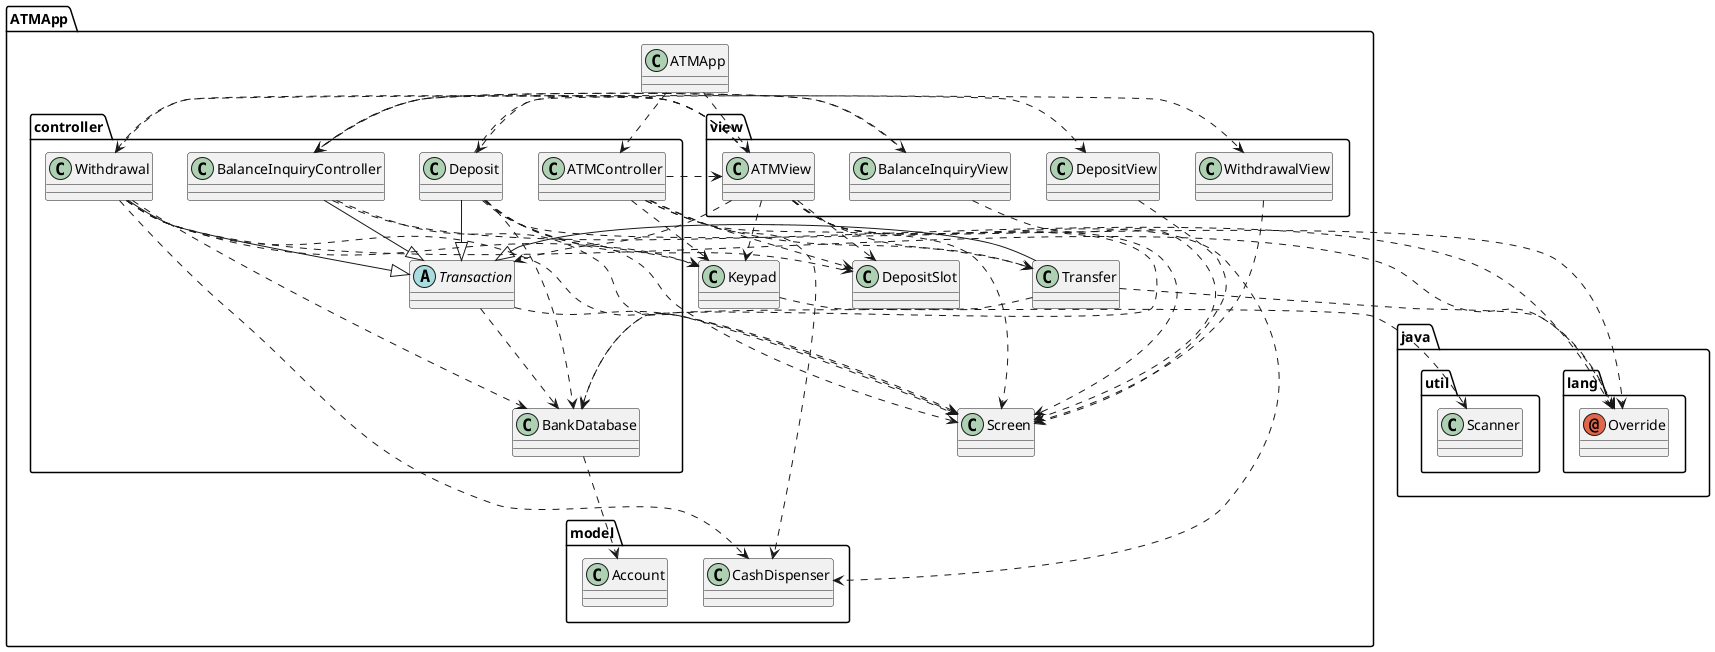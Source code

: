 @startuml
abstract class ATMApp.controller.Transaction
annotation java.lang.Override
class ATMApp.ATMApp
class ATMApp.DepositSlot
class ATMApp.Keypad
class ATMApp.Screen
class ATMApp.Transfer
class ATMApp.controller.ATMController
class ATMApp.controller.BalanceInquiryController
class ATMApp.controller.BankDatabase
class ATMApp.controller.Deposit
class ATMApp.controller.Withdrawal
class ATMApp.model.Account
class ATMApp.model.CashDispenser
class ATMApp.view.ATMView
class ATMApp.view.BalanceInquiryView
class ATMApp.view.DepositView
class ATMApp.view.WithdrawalView
class java.util.Scanner
ATMApp.controller.Transaction ..> ATMApp.Screen
ATMApp.controller.Transaction ..> ATMApp.controller.BankDatabase
ATMApp.ATMApp ..> ATMApp.controller.ATMController
ATMApp.ATMApp ..> ATMApp.view.ATMView
ATMApp.Keypad ..> java.util.Scanner
ATMApp.Transfer --|> ATMApp.controller.Transaction
ATMApp.Transfer ..> java.lang.Override
ATMApp.Transfer ..> ATMApp.controller.BankDatabase
ATMApp.controller.ATMController ..> ATMApp.DepositSlot
ATMApp.controller.ATMController ..> ATMApp.Keypad
ATMApp.controller.ATMController ..> ATMApp.Screen
ATMApp.controller.ATMController ..> ATMApp.Transfer
ATMApp.controller.ATMController ..> ATMApp.model.CashDispenser
ATMApp.controller.ATMController ..> ATMApp.view.ATMView
ATMApp.controller.BalanceInquiryController --|> ATMApp.controller.Transaction
ATMApp.controller.BalanceInquiryController ..> java.lang.Override
ATMApp.controller.BalanceInquiryController ..> ATMApp.Screen
ATMApp.controller.BalanceInquiryController ..> ATMApp.view.BalanceInquiryView
ATMApp.controller.BankDatabase ..> ATMApp.model.Account
ATMApp.controller.Deposit --|> ATMApp.controller.Transaction
ATMApp.controller.Deposit ..> java.lang.Override
ATMApp.controller.Deposit ..> ATMApp.DepositSlot
ATMApp.controller.Deposit ..> ATMApp.Keypad
ATMApp.controller.Deposit ..> ATMApp.Screen
ATMApp.controller.Deposit ..> ATMApp.controller.BankDatabase
ATMApp.controller.Deposit ..> ATMApp.view.DepositView
ATMApp.controller.Withdrawal --|> ATMApp.controller.Transaction
ATMApp.controller.Withdrawal ..> java.lang.Override
ATMApp.controller.Withdrawal ..> ATMApp.Keypad
ATMApp.controller.Withdrawal ..> ATMApp.Screen
ATMApp.controller.Withdrawal ..> ATMApp.controller.BankDatabase
ATMApp.controller.Withdrawal ..> ATMApp.model.CashDispenser
ATMApp.controller.Withdrawal ..> ATMApp.view.WithdrawalView
ATMApp.view.ATMView ..> ATMApp.controller.Transaction
ATMApp.view.ATMView ..> ATMApp.DepositSlot
ATMApp.view.ATMView ..> ATMApp.Keypad
ATMApp.view.ATMView ..> ATMApp.Screen
ATMApp.view.ATMView ..> ATMApp.Transfer
ATMApp.view.ATMView ..> ATMApp.controller.BalanceInquiryController
ATMApp.view.ATMView ..> ATMApp.controller.BankDatabase
ATMApp.view.ATMView ..> ATMApp.controller.Deposit
ATMApp.view.ATMView ..> ATMApp.controller.Withdrawal
ATMApp.view.ATMView ..> ATMApp.model.CashDispenser
ATMApp.view.BalanceInquiryView ..> ATMApp.Screen
ATMApp.view.BalanceInquiryView ..> ATMApp.controller.BalanceInquiryController
ATMApp.view.DepositView ..> ATMApp.Screen
ATMApp.view.WithdrawalView ..> ATMApp.Screen
@enduml